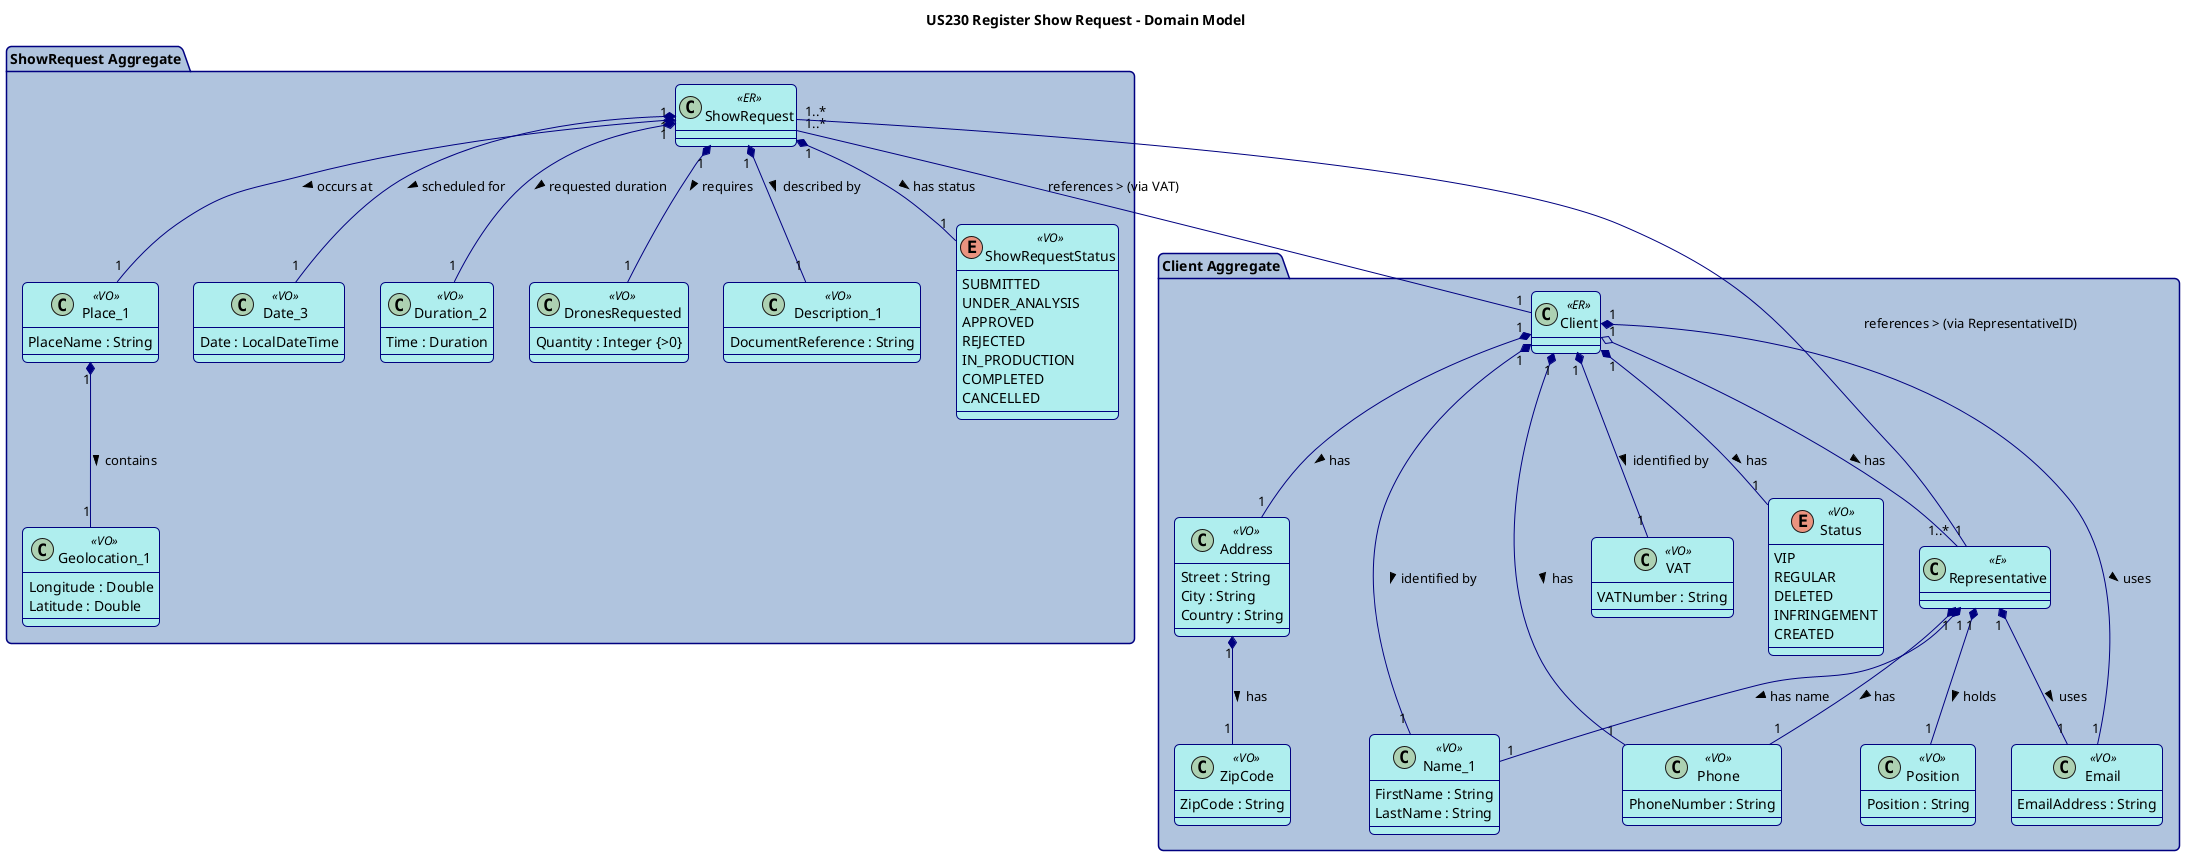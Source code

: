 @startuml

skinparam handwritten false
skinparam shadowing false
skinparam roundcorner 10
skinparam class {
    BackgroundColor PaleTurquoise
    ArrowColor Navy
    BorderColor Navy
    BorderThickness 1
}
skinparam package {
    BackgroundColor LightSteelBlue
    BorderColor Navy
    FontColor Navy
}
skinparam enum {
     BackgroundColor LightGoldenrodYellow
     BorderColor OrangeRed
}
skinparam stereotypeCBackgroundColor YellowGreen

package "Client Aggregate" <<Folder>> {
    class Client <<ER>> {
      
    }

    class Representative <<E>> {
        
    }

    class Address <<VO>> {
        Street : String
        City : String
        Country : String
    }
    Address "1" *-- "1" ZipCode : has >

    class ZipCode <<VO>> {
        ZipCode : String
    }
    class Name_1 <<VO>> {
        FirstName : String
        LastName : String
    }
    class Phone <<VO>> {
        PhoneNumber : String
    }
    class Email <<VO>> {
        EmailAddress : String
    }
    class VAT <<VO>> {
        VATNumber : String
    }
    class Position <<VO>> {
        Position : String
    }
    enum Status <<VO>> {
        VIP
        REGULAR
        DELETED
        INFRINGEMENT
        CREATED
    }
}

package "ShowRequest Aggregate" <<Folder>> {
    class ShowRequest <<ER>> {
      
    }

    class Place_1 <<VO>> {
        PlaceName : String
    }
    Place_1 "1" *-- "1" Geolocation_1 : contains >

    class Geolocation_1 <<VO>> {
        Longitude : Double
        Latitude : Double
    }

    class Date_3 <<VO>> {
        Date : LocalDateTime
    }

    class Duration_2 <<VO>> {
        Time : Duration
    }

    class DronesRequested <<VO>> {
        Quantity : Integer {>0}
    }

    class Description_1 <<VO>> {
        DocumentReference : String
    }

    enum ShowRequestStatus <<VO>> {
      SUBMITTED
      UNDER_ANALYSIS
      APPROVED
      REJECTED
      IN_PRODUCTION
      COMPLETED
      CANCELLED
    }
}

ShowRequest "1..*" -- "1" Client : references > (via VAT)
ShowRequest "1..*" -- "1" Representative : references > (via RepresentativeID)

Client "1" o-- "1..*" Representative : has >
Client "1" *-- "1" VAT : identified by >
Client "1" *-- "1" Status : has >
Client "1" *-- "1" Address : has >
Client "1" *-- "1" Name_1 : identified by >
Client "1" *-- "1" Phone : has >
Client "1" *-- "1" Email : uses >

Representative "1" *-- "1" Name_1 : has name >
Representative "1" *-- "1" Phone : has >
Representative "1" *-- "1" Email : uses >
Representative "1" *-- "1" Position : holds >

ShowRequest "1" *-- "1" Place_1 : occurs at >
ShowRequest "1" *-- "1" Date_3 : scheduled for >
ShowRequest "1" *-- "1" Duration_2 : requested duration >
ShowRequest "1" *-- "1" DronesRequested : requires >
ShowRequest "1" *-- "1" Description_1 : described by >
ShowRequest "1" *-- "1" ShowRequestStatus : has status >

title US230 Register Show Request - Domain Model

@enduml